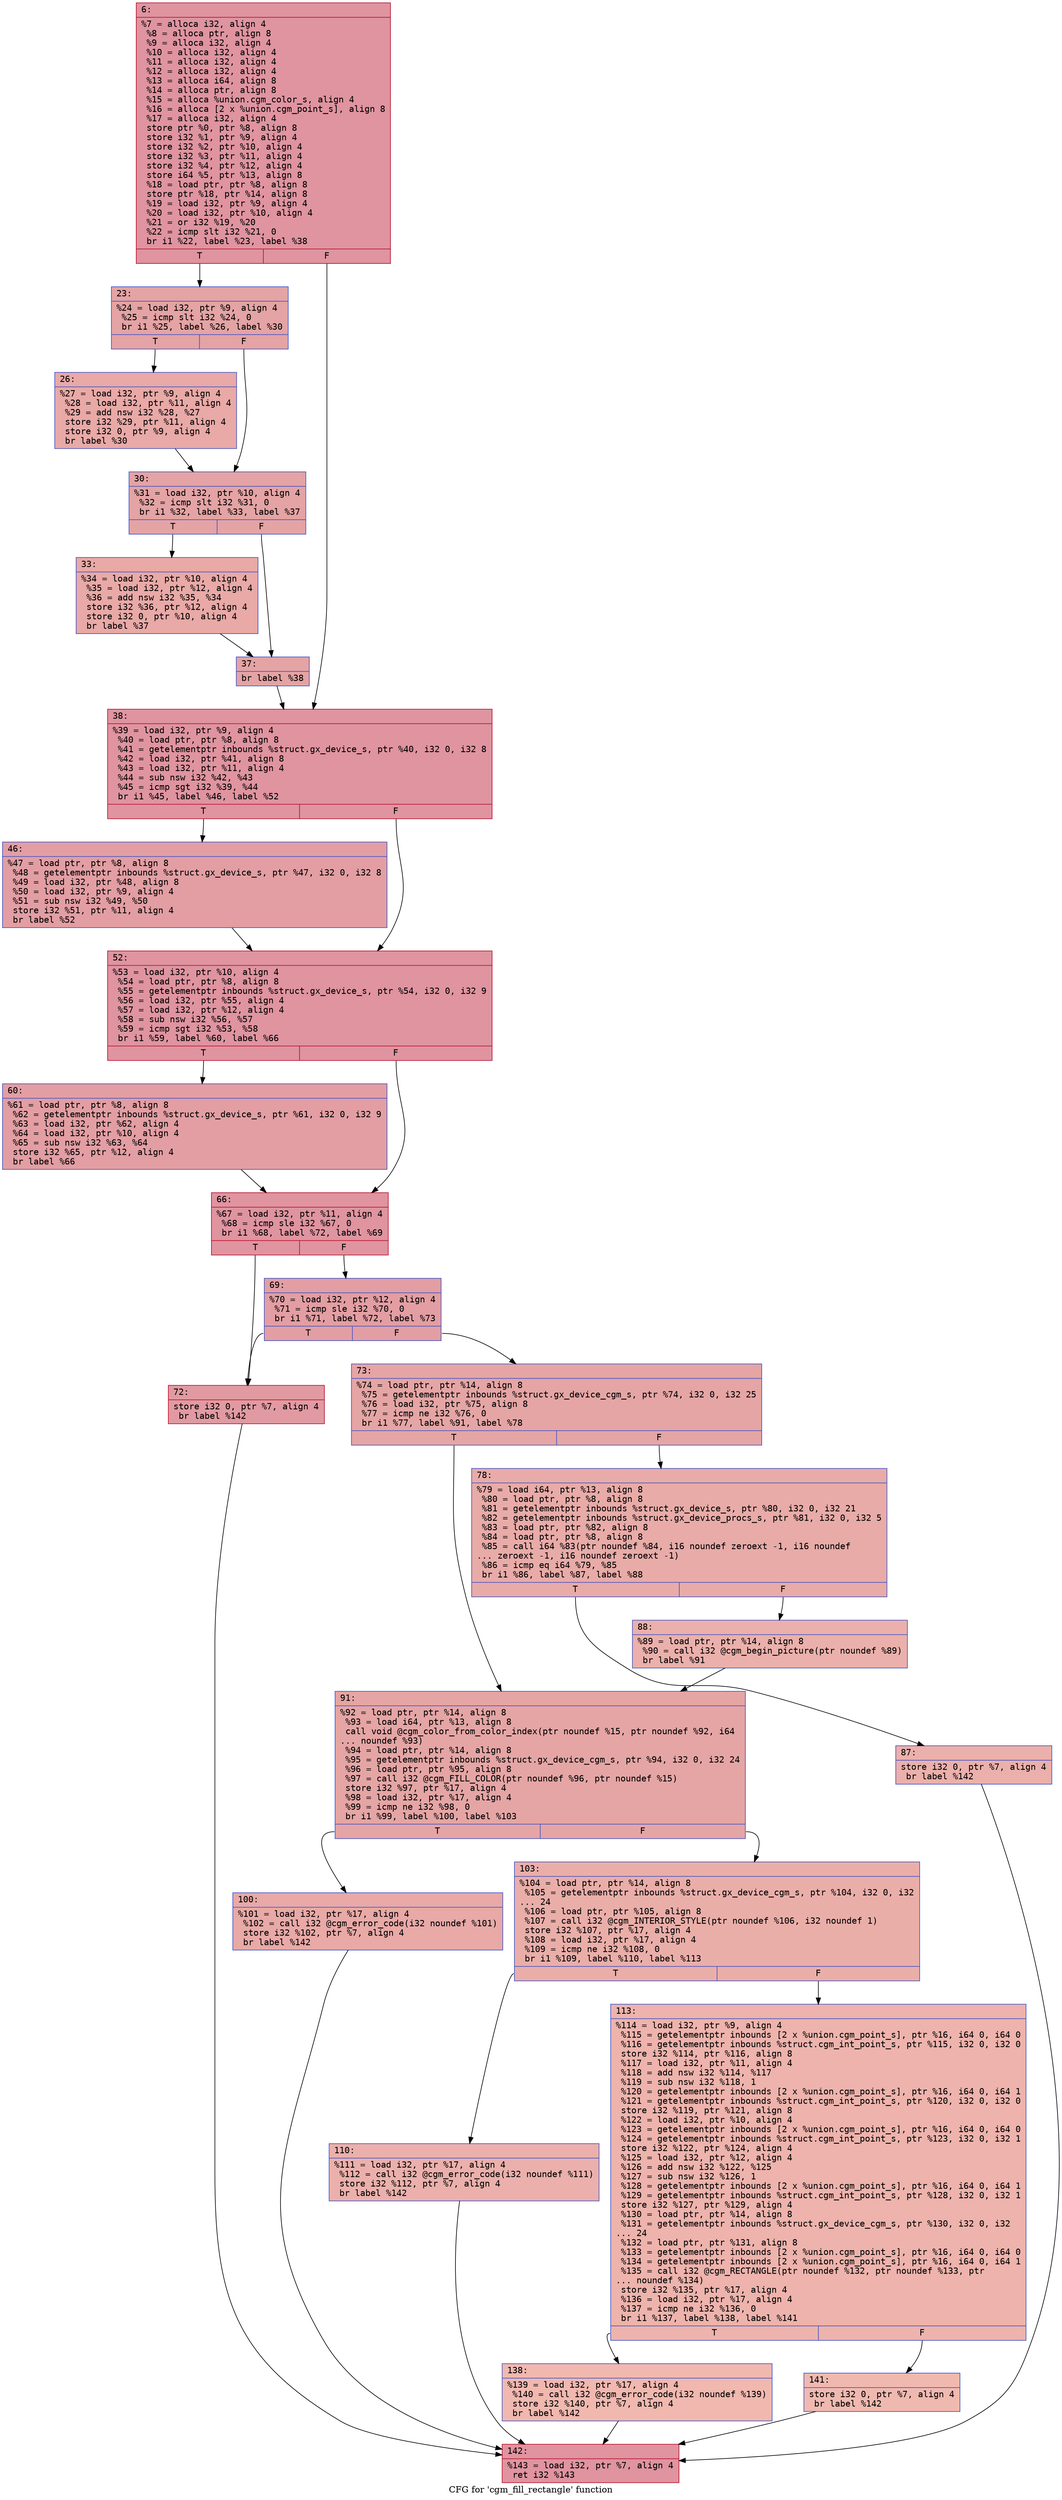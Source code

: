 digraph "CFG for 'cgm_fill_rectangle' function" {
	label="CFG for 'cgm_fill_rectangle' function";

	Node0x600001696ad0 [shape=record,color="#b70d28ff", style=filled, fillcolor="#b70d2870" fontname="Courier",label="{6:\l|  %7 = alloca i32, align 4\l  %8 = alloca ptr, align 8\l  %9 = alloca i32, align 4\l  %10 = alloca i32, align 4\l  %11 = alloca i32, align 4\l  %12 = alloca i32, align 4\l  %13 = alloca i64, align 8\l  %14 = alloca ptr, align 8\l  %15 = alloca %union.cgm_color_s, align 4\l  %16 = alloca [2 x %union.cgm_point_s], align 8\l  %17 = alloca i32, align 4\l  store ptr %0, ptr %8, align 8\l  store i32 %1, ptr %9, align 4\l  store i32 %2, ptr %10, align 4\l  store i32 %3, ptr %11, align 4\l  store i32 %4, ptr %12, align 4\l  store i64 %5, ptr %13, align 8\l  %18 = load ptr, ptr %8, align 8\l  store ptr %18, ptr %14, align 8\l  %19 = load i32, ptr %9, align 4\l  %20 = load i32, ptr %10, align 4\l  %21 = or i32 %19, %20\l  %22 = icmp slt i32 %21, 0\l  br i1 %22, label %23, label %38\l|{<s0>T|<s1>F}}"];
	Node0x600001696ad0:s0 -> Node0x600001696b20[tooltip="6 -> 23\nProbability 37.50%" ];
	Node0x600001696ad0:s1 -> Node0x600001696cb0[tooltip="6 -> 38\nProbability 62.50%" ];
	Node0x600001696b20 [shape=record,color="#3d50c3ff", style=filled, fillcolor="#c32e3170" fontname="Courier",label="{23:\l|  %24 = load i32, ptr %9, align 4\l  %25 = icmp slt i32 %24, 0\l  br i1 %25, label %26, label %30\l|{<s0>T|<s1>F}}"];
	Node0x600001696b20:s0 -> Node0x600001696b70[tooltip="23 -> 26\nProbability 37.50%" ];
	Node0x600001696b20:s1 -> Node0x600001696bc0[tooltip="23 -> 30\nProbability 62.50%" ];
	Node0x600001696b70 [shape=record,color="#3d50c3ff", style=filled, fillcolor="#ca3b3770" fontname="Courier",label="{26:\l|  %27 = load i32, ptr %9, align 4\l  %28 = load i32, ptr %11, align 4\l  %29 = add nsw i32 %28, %27\l  store i32 %29, ptr %11, align 4\l  store i32 0, ptr %9, align 4\l  br label %30\l}"];
	Node0x600001696b70 -> Node0x600001696bc0[tooltip="26 -> 30\nProbability 100.00%" ];
	Node0x600001696bc0 [shape=record,color="#3d50c3ff", style=filled, fillcolor="#c32e3170" fontname="Courier",label="{30:\l|  %31 = load i32, ptr %10, align 4\l  %32 = icmp slt i32 %31, 0\l  br i1 %32, label %33, label %37\l|{<s0>T|<s1>F}}"];
	Node0x600001696bc0:s0 -> Node0x600001696c10[tooltip="30 -> 33\nProbability 37.50%" ];
	Node0x600001696bc0:s1 -> Node0x600001696c60[tooltip="30 -> 37\nProbability 62.50%" ];
	Node0x600001696c10 [shape=record,color="#3d50c3ff", style=filled, fillcolor="#ca3b3770" fontname="Courier",label="{33:\l|  %34 = load i32, ptr %10, align 4\l  %35 = load i32, ptr %12, align 4\l  %36 = add nsw i32 %35, %34\l  store i32 %36, ptr %12, align 4\l  store i32 0, ptr %10, align 4\l  br label %37\l}"];
	Node0x600001696c10 -> Node0x600001696c60[tooltip="33 -> 37\nProbability 100.00%" ];
	Node0x600001696c60 [shape=record,color="#3d50c3ff", style=filled, fillcolor="#c32e3170" fontname="Courier",label="{37:\l|  br label %38\l}"];
	Node0x600001696c60 -> Node0x600001696cb0[tooltip="37 -> 38\nProbability 100.00%" ];
	Node0x600001696cb0 [shape=record,color="#b70d28ff", style=filled, fillcolor="#b70d2870" fontname="Courier",label="{38:\l|  %39 = load i32, ptr %9, align 4\l  %40 = load ptr, ptr %8, align 8\l  %41 = getelementptr inbounds %struct.gx_device_s, ptr %40, i32 0, i32 8\l  %42 = load i32, ptr %41, align 8\l  %43 = load i32, ptr %11, align 4\l  %44 = sub nsw i32 %42, %43\l  %45 = icmp sgt i32 %39, %44\l  br i1 %45, label %46, label %52\l|{<s0>T|<s1>F}}"];
	Node0x600001696cb0:s0 -> Node0x600001696d00[tooltip="38 -> 46\nProbability 50.00%" ];
	Node0x600001696cb0:s1 -> Node0x600001696d50[tooltip="38 -> 52\nProbability 50.00%" ];
	Node0x600001696d00 [shape=record,color="#3d50c3ff", style=filled, fillcolor="#be242e70" fontname="Courier",label="{46:\l|  %47 = load ptr, ptr %8, align 8\l  %48 = getelementptr inbounds %struct.gx_device_s, ptr %47, i32 0, i32 8\l  %49 = load i32, ptr %48, align 8\l  %50 = load i32, ptr %9, align 4\l  %51 = sub nsw i32 %49, %50\l  store i32 %51, ptr %11, align 4\l  br label %52\l}"];
	Node0x600001696d00 -> Node0x600001696d50[tooltip="46 -> 52\nProbability 100.00%" ];
	Node0x600001696d50 [shape=record,color="#b70d28ff", style=filled, fillcolor="#b70d2870" fontname="Courier",label="{52:\l|  %53 = load i32, ptr %10, align 4\l  %54 = load ptr, ptr %8, align 8\l  %55 = getelementptr inbounds %struct.gx_device_s, ptr %54, i32 0, i32 9\l  %56 = load i32, ptr %55, align 4\l  %57 = load i32, ptr %12, align 4\l  %58 = sub nsw i32 %56, %57\l  %59 = icmp sgt i32 %53, %58\l  br i1 %59, label %60, label %66\l|{<s0>T|<s1>F}}"];
	Node0x600001696d50:s0 -> Node0x600001696da0[tooltip="52 -> 60\nProbability 50.00%" ];
	Node0x600001696d50:s1 -> Node0x600001696df0[tooltip="52 -> 66\nProbability 50.00%" ];
	Node0x600001696da0 [shape=record,color="#3d50c3ff", style=filled, fillcolor="#be242e70" fontname="Courier",label="{60:\l|  %61 = load ptr, ptr %8, align 8\l  %62 = getelementptr inbounds %struct.gx_device_s, ptr %61, i32 0, i32 9\l  %63 = load i32, ptr %62, align 4\l  %64 = load i32, ptr %10, align 4\l  %65 = sub nsw i32 %63, %64\l  store i32 %65, ptr %12, align 4\l  br label %66\l}"];
	Node0x600001696da0 -> Node0x600001696df0[tooltip="60 -> 66\nProbability 100.00%" ];
	Node0x600001696df0 [shape=record,color="#b70d28ff", style=filled, fillcolor="#b70d2870" fontname="Courier",label="{66:\l|  %67 = load i32, ptr %11, align 4\l  %68 = icmp sle i32 %67, 0\l  br i1 %68, label %72, label %69\l|{<s0>T|<s1>F}}"];
	Node0x600001696df0:s0 -> Node0x600001696e90[tooltip="66 -> 72\nProbability 50.00%" ];
	Node0x600001696df0:s1 -> Node0x600001696e40[tooltip="66 -> 69\nProbability 50.00%" ];
	Node0x600001696e40 [shape=record,color="#3d50c3ff", style=filled, fillcolor="#be242e70" fontname="Courier",label="{69:\l|  %70 = load i32, ptr %12, align 4\l  %71 = icmp sle i32 %70, 0\l  br i1 %71, label %72, label %73\l|{<s0>T|<s1>F}}"];
	Node0x600001696e40:s0 -> Node0x600001696e90[tooltip="69 -> 72\nProbability 50.00%" ];
	Node0x600001696e40:s1 -> Node0x600001696ee0[tooltip="69 -> 73\nProbability 50.00%" ];
	Node0x600001696e90 [shape=record,color="#b70d28ff", style=filled, fillcolor="#bb1b2c70" fontname="Courier",label="{72:\l|  store i32 0, ptr %7, align 4\l  br label %142\l}"];
	Node0x600001696e90 -> Node0x600001697250[tooltip="72 -> 142\nProbability 100.00%" ];
	Node0x600001696ee0 [shape=record,color="#3d50c3ff", style=filled, fillcolor="#c5333470" fontname="Courier",label="{73:\l|  %74 = load ptr, ptr %14, align 8\l  %75 = getelementptr inbounds %struct.gx_device_cgm_s, ptr %74, i32 0, i32 25\l  %76 = load i32, ptr %75, align 8\l  %77 = icmp ne i32 %76, 0\l  br i1 %77, label %91, label %78\l|{<s0>T|<s1>F}}"];
	Node0x600001696ee0:s0 -> Node0x600001697020[tooltip="73 -> 91\nProbability 62.50%" ];
	Node0x600001696ee0:s1 -> Node0x600001696f30[tooltip="73 -> 78\nProbability 37.50%" ];
	Node0x600001696f30 [shape=record,color="#3d50c3ff", style=filled, fillcolor="#cc403a70" fontname="Courier",label="{78:\l|  %79 = load i64, ptr %13, align 8\l  %80 = load ptr, ptr %8, align 8\l  %81 = getelementptr inbounds %struct.gx_device_s, ptr %80, i32 0, i32 21\l  %82 = getelementptr inbounds %struct.gx_device_procs_s, ptr %81, i32 0, i32 5\l  %83 = load ptr, ptr %82, align 8\l  %84 = load ptr, ptr %8, align 8\l  %85 = call i64 %83(ptr noundef %84, i16 noundef zeroext -1, i16 noundef\l... zeroext -1, i16 noundef zeroext -1)\l  %86 = icmp eq i64 %79, %85\l  br i1 %86, label %87, label %88\l|{<s0>T|<s1>F}}"];
	Node0x600001696f30:s0 -> Node0x600001696f80[tooltip="78 -> 87\nProbability 50.00%" ];
	Node0x600001696f30:s1 -> Node0x600001696fd0[tooltip="78 -> 88\nProbability 50.00%" ];
	Node0x600001696f80 [shape=record,color="#3d50c3ff", style=filled, fillcolor="#d24b4070" fontname="Courier",label="{87:\l|  store i32 0, ptr %7, align 4\l  br label %142\l}"];
	Node0x600001696f80 -> Node0x600001697250[tooltip="87 -> 142\nProbability 100.00%" ];
	Node0x600001696fd0 [shape=record,color="#3d50c3ff", style=filled, fillcolor="#d24b4070" fontname="Courier",label="{88:\l|  %89 = load ptr, ptr %14, align 8\l  %90 = call i32 @cgm_begin_picture(ptr noundef %89)\l  br label %91\l}"];
	Node0x600001696fd0 -> Node0x600001697020[tooltip="88 -> 91\nProbability 100.00%" ];
	Node0x600001697020 [shape=record,color="#3d50c3ff", style=filled, fillcolor="#c5333470" fontname="Courier",label="{91:\l|  %92 = load ptr, ptr %14, align 8\l  %93 = load i64, ptr %13, align 8\l  call void @cgm_color_from_color_index(ptr noundef %15, ptr noundef %92, i64\l... noundef %93)\l  %94 = load ptr, ptr %14, align 8\l  %95 = getelementptr inbounds %struct.gx_device_cgm_s, ptr %94, i32 0, i32 24\l  %96 = load ptr, ptr %95, align 8\l  %97 = call i32 @cgm_FILL_COLOR(ptr noundef %96, ptr noundef %15)\l  store i32 %97, ptr %17, align 4\l  %98 = load i32, ptr %17, align 4\l  %99 = icmp ne i32 %98, 0\l  br i1 %99, label %100, label %103\l|{<s0>T|<s1>F}}"];
	Node0x600001697020:s0 -> Node0x600001697070[tooltip="91 -> 100\nProbability 62.50%" ];
	Node0x600001697020:s1 -> Node0x6000016970c0[tooltip="91 -> 103\nProbability 37.50%" ];
	Node0x600001697070 [shape=record,color="#3d50c3ff", style=filled, fillcolor="#ca3b3770" fontname="Courier",label="{100:\l|  %101 = load i32, ptr %17, align 4\l  %102 = call i32 @cgm_error_code(i32 noundef %101)\l  store i32 %102, ptr %7, align 4\l  br label %142\l}"];
	Node0x600001697070 -> Node0x600001697250[tooltip="100 -> 142\nProbability 100.00%" ];
	Node0x6000016970c0 [shape=record,color="#3d50c3ff", style=filled, fillcolor="#d0473d70" fontname="Courier",label="{103:\l|  %104 = load ptr, ptr %14, align 8\l  %105 = getelementptr inbounds %struct.gx_device_cgm_s, ptr %104, i32 0, i32\l... 24\l  %106 = load ptr, ptr %105, align 8\l  %107 = call i32 @cgm_INTERIOR_STYLE(ptr noundef %106, i32 noundef 1)\l  store i32 %107, ptr %17, align 4\l  %108 = load i32, ptr %17, align 4\l  %109 = icmp ne i32 %108, 0\l  br i1 %109, label %110, label %113\l|{<s0>T|<s1>F}}"];
	Node0x6000016970c0:s0 -> Node0x600001697110[tooltip="103 -> 110\nProbability 62.50%" ];
	Node0x6000016970c0:s1 -> Node0x600001697160[tooltip="103 -> 113\nProbability 37.50%" ];
	Node0x600001697110 [shape=record,color="#3d50c3ff", style=filled, fillcolor="#d24b4070" fontname="Courier",label="{110:\l|  %111 = load i32, ptr %17, align 4\l  %112 = call i32 @cgm_error_code(i32 noundef %111)\l  store i32 %112, ptr %7, align 4\l  br label %142\l}"];
	Node0x600001697110 -> Node0x600001697250[tooltip="110 -> 142\nProbability 100.00%" ];
	Node0x600001697160 [shape=record,color="#3d50c3ff", style=filled, fillcolor="#d6524470" fontname="Courier",label="{113:\l|  %114 = load i32, ptr %9, align 4\l  %115 = getelementptr inbounds [2 x %union.cgm_point_s], ptr %16, i64 0, i64 0\l  %116 = getelementptr inbounds %struct.cgm_int_point_s, ptr %115, i32 0, i32 0\l  store i32 %114, ptr %116, align 8\l  %117 = load i32, ptr %11, align 4\l  %118 = add nsw i32 %114, %117\l  %119 = sub nsw i32 %118, 1\l  %120 = getelementptr inbounds [2 x %union.cgm_point_s], ptr %16, i64 0, i64 1\l  %121 = getelementptr inbounds %struct.cgm_int_point_s, ptr %120, i32 0, i32 0\l  store i32 %119, ptr %121, align 8\l  %122 = load i32, ptr %10, align 4\l  %123 = getelementptr inbounds [2 x %union.cgm_point_s], ptr %16, i64 0, i64 0\l  %124 = getelementptr inbounds %struct.cgm_int_point_s, ptr %123, i32 0, i32 1\l  store i32 %122, ptr %124, align 4\l  %125 = load i32, ptr %12, align 4\l  %126 = add nsw i32 %122, %125\l  %127 = sub nsw i32 %126, 1\l  %128 = getelementptr inbounds [2 x %union.cgm_point_s], ptr %16, i64 0, i64 1\l  %129 = getelementptr inbounds %struct.cgm_int_point_s, ptr %128, i32 0, i32 1\l  store i32 %127, ptr %129, align 4\l  %130 = load ptr, ptr %14, align 8\l  %131 = getelementptr inbounds %struct.gx_device_cgm_s, ptr %130, i32 0, i32\l... 24\l  %132 = load ptr, ptr %131, align 8\l  %133 = getelementptr inbounds [2 x %union.cgm_point_s], ptr %16, i64 0, i64 0\l  %134 = getelementptr inbounds [2 x %union.cgm_point_s], ptr %16, i64 0, i64 1\l  %135 = call i32 @cgm_RECTANGLE(ptr noundef %132, ptr noundef %133, ptr\l... noundef %134)\l  store i32 %135, ptr %17, align 4\l  %136 = load i32, ptr %17, align 4\l  %137 = icmp ne i32 %136, 0\l  br i1 %137, label %138, label %141\l|{<s0>T|<s1>F}}"];
	Node0x600001697160:s0 -> Node0x6000016971b0[tooltip="113 -> 138\nProbability 62.50%" ];
	Node0x600001697160:s1 -> Node0x600001697200[tooltip="113 -> 141\nProbability 37.50%" ];
	Node0x6000016971b0 [shape=record,color="#3d50c3ff", style=filled, fillcolor="#dc5d4a70" fontname="Courier",label="{138:\l|  %139 = load i32, ptr %17, align 4\l  %140 = call i32 @cgm_error_code(i32 noundef %139)\l  store i32 %140, ptr %7, align 4\l  br label %142\l}"];
	Node0x6000016971b0 -> Node0x600001697250[tooltip="138 -> 142\nProbability 100.00%" ];
	Node0x600001697200 [shape=record,color="#3d50c3ff", style=filled, fillcolor="#de614d70" fontname="Courier",label="{141:\l|  store i32 0, ptr %7, align 4\l  br label %142\l}"];
	Node0x600001697200 -> Node0x600001697250[tooltip="141 -> 142\nProbability 100.00%" ];
	Node0x600001697250 [shape=record,color="#b70d28ff", style=filled, fillcolor="#b70d2870" fontname="Courier",label="{142:\l|  %143 = load i32, ptr %7, align 4\l  ret i32 %143\l}"];
}
